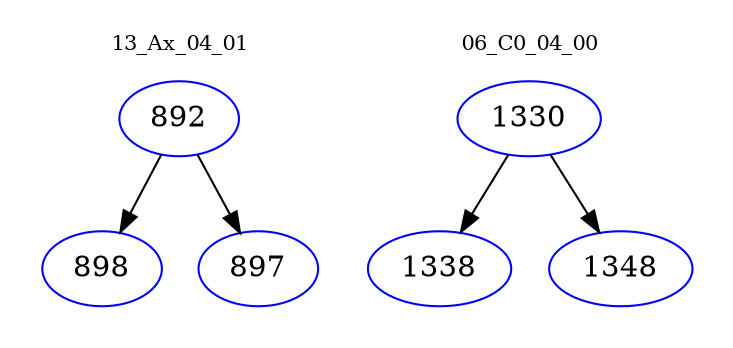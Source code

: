 digraph{
subgraph cluster_0 {
color = white
label = "13_Ax_04_01";
fontsize=10;
T0_892 [label="892", color="blue"]
T0_892 -> T0_898 [color="black"]
T0_898 [label="898", color="blue"]
T0_892 -> T0_897 [color="black"]
T0_897 [label="897", color="blue"]
}
subgraph cluster_1 {
color = white
label = "06_C0_04_00";
fontsize=10;
T1_1330 [label="1330", color="blue"]
T1_1330 -> T1_1338 [color="black"]
T1_1338 [label="1338", color="blue"]
T1_1330 -> T1_1348 [color="black"]
T1_1348 [label="1348", color="blue"]
}
}
